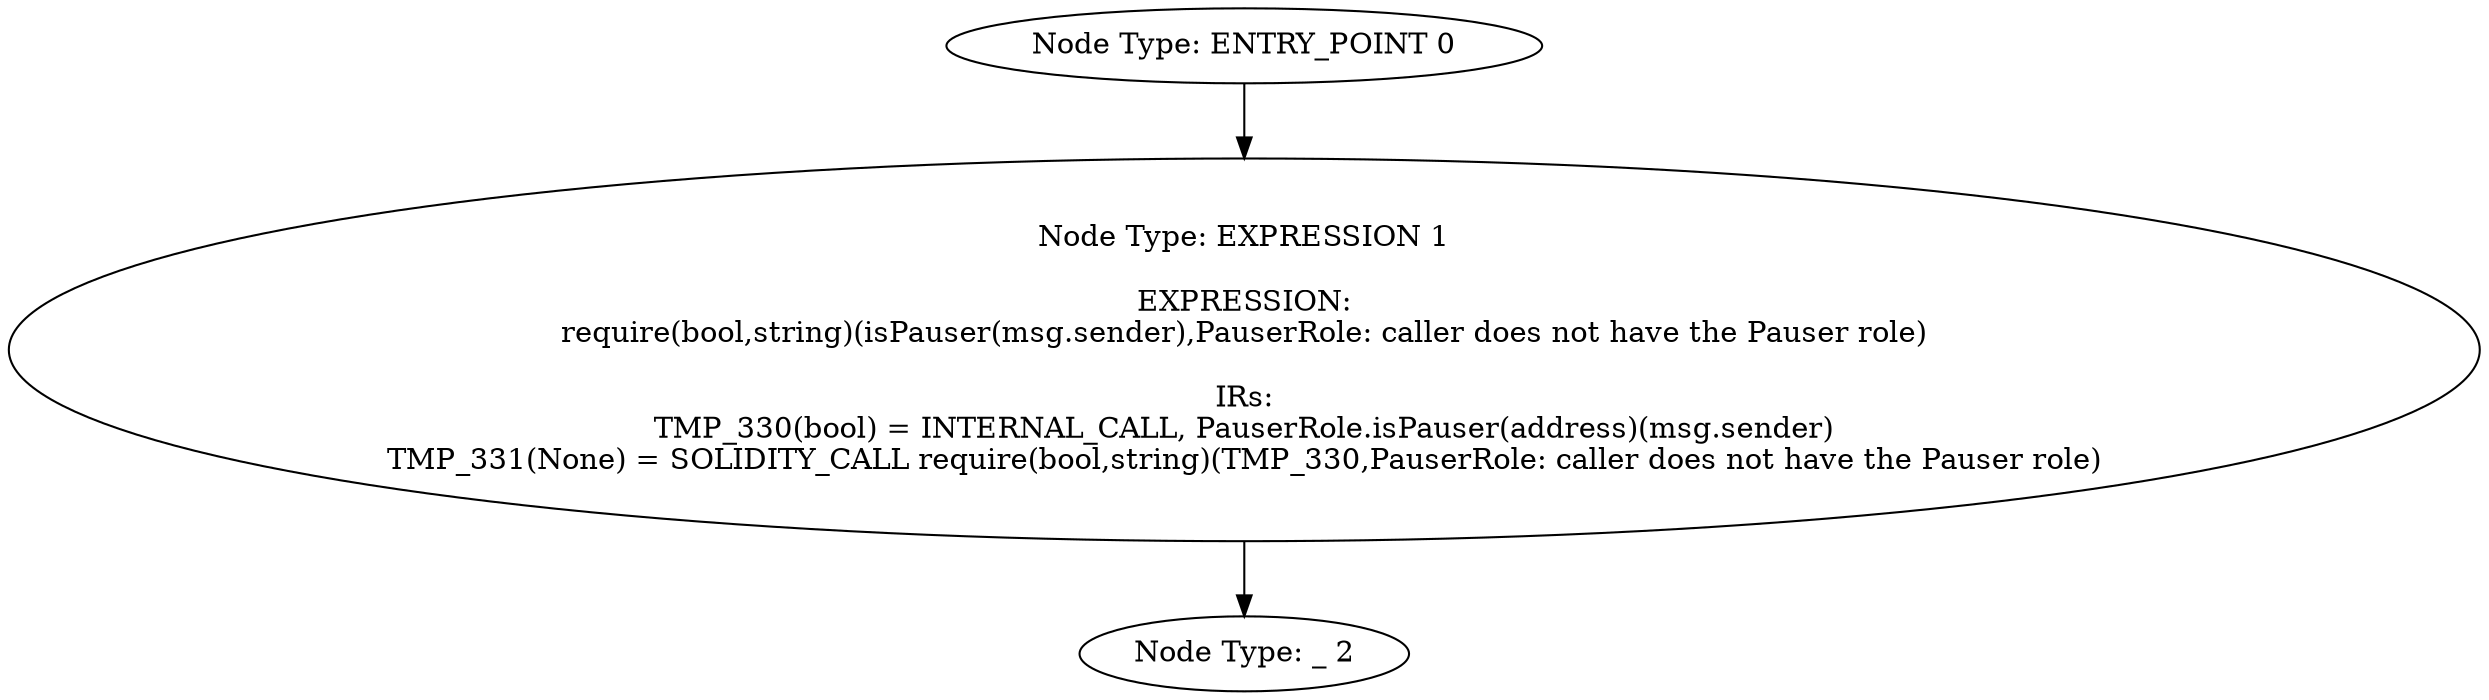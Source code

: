 digraph{
0[label="Node Type: ENTRY_POINT 0
"];
0->1;
1[label="Node Type: EXPRESSION 1

EXPRESSION:
require(bool,string)(isPauser(msg.sender),PauserRole: caller does not have the Pauser role)

IRs:
TMP_330(bool) = INTERNAL_CALL, PauserRole.isPauser(address)(msg.sender)
TMP_331(None) = SOLIDITY_CALL require(bool,string)(TMP_330,PauserRole: caller does not have the Pauser role)"];
1->2;
2[label="Node Type: _ 2
"];
}

